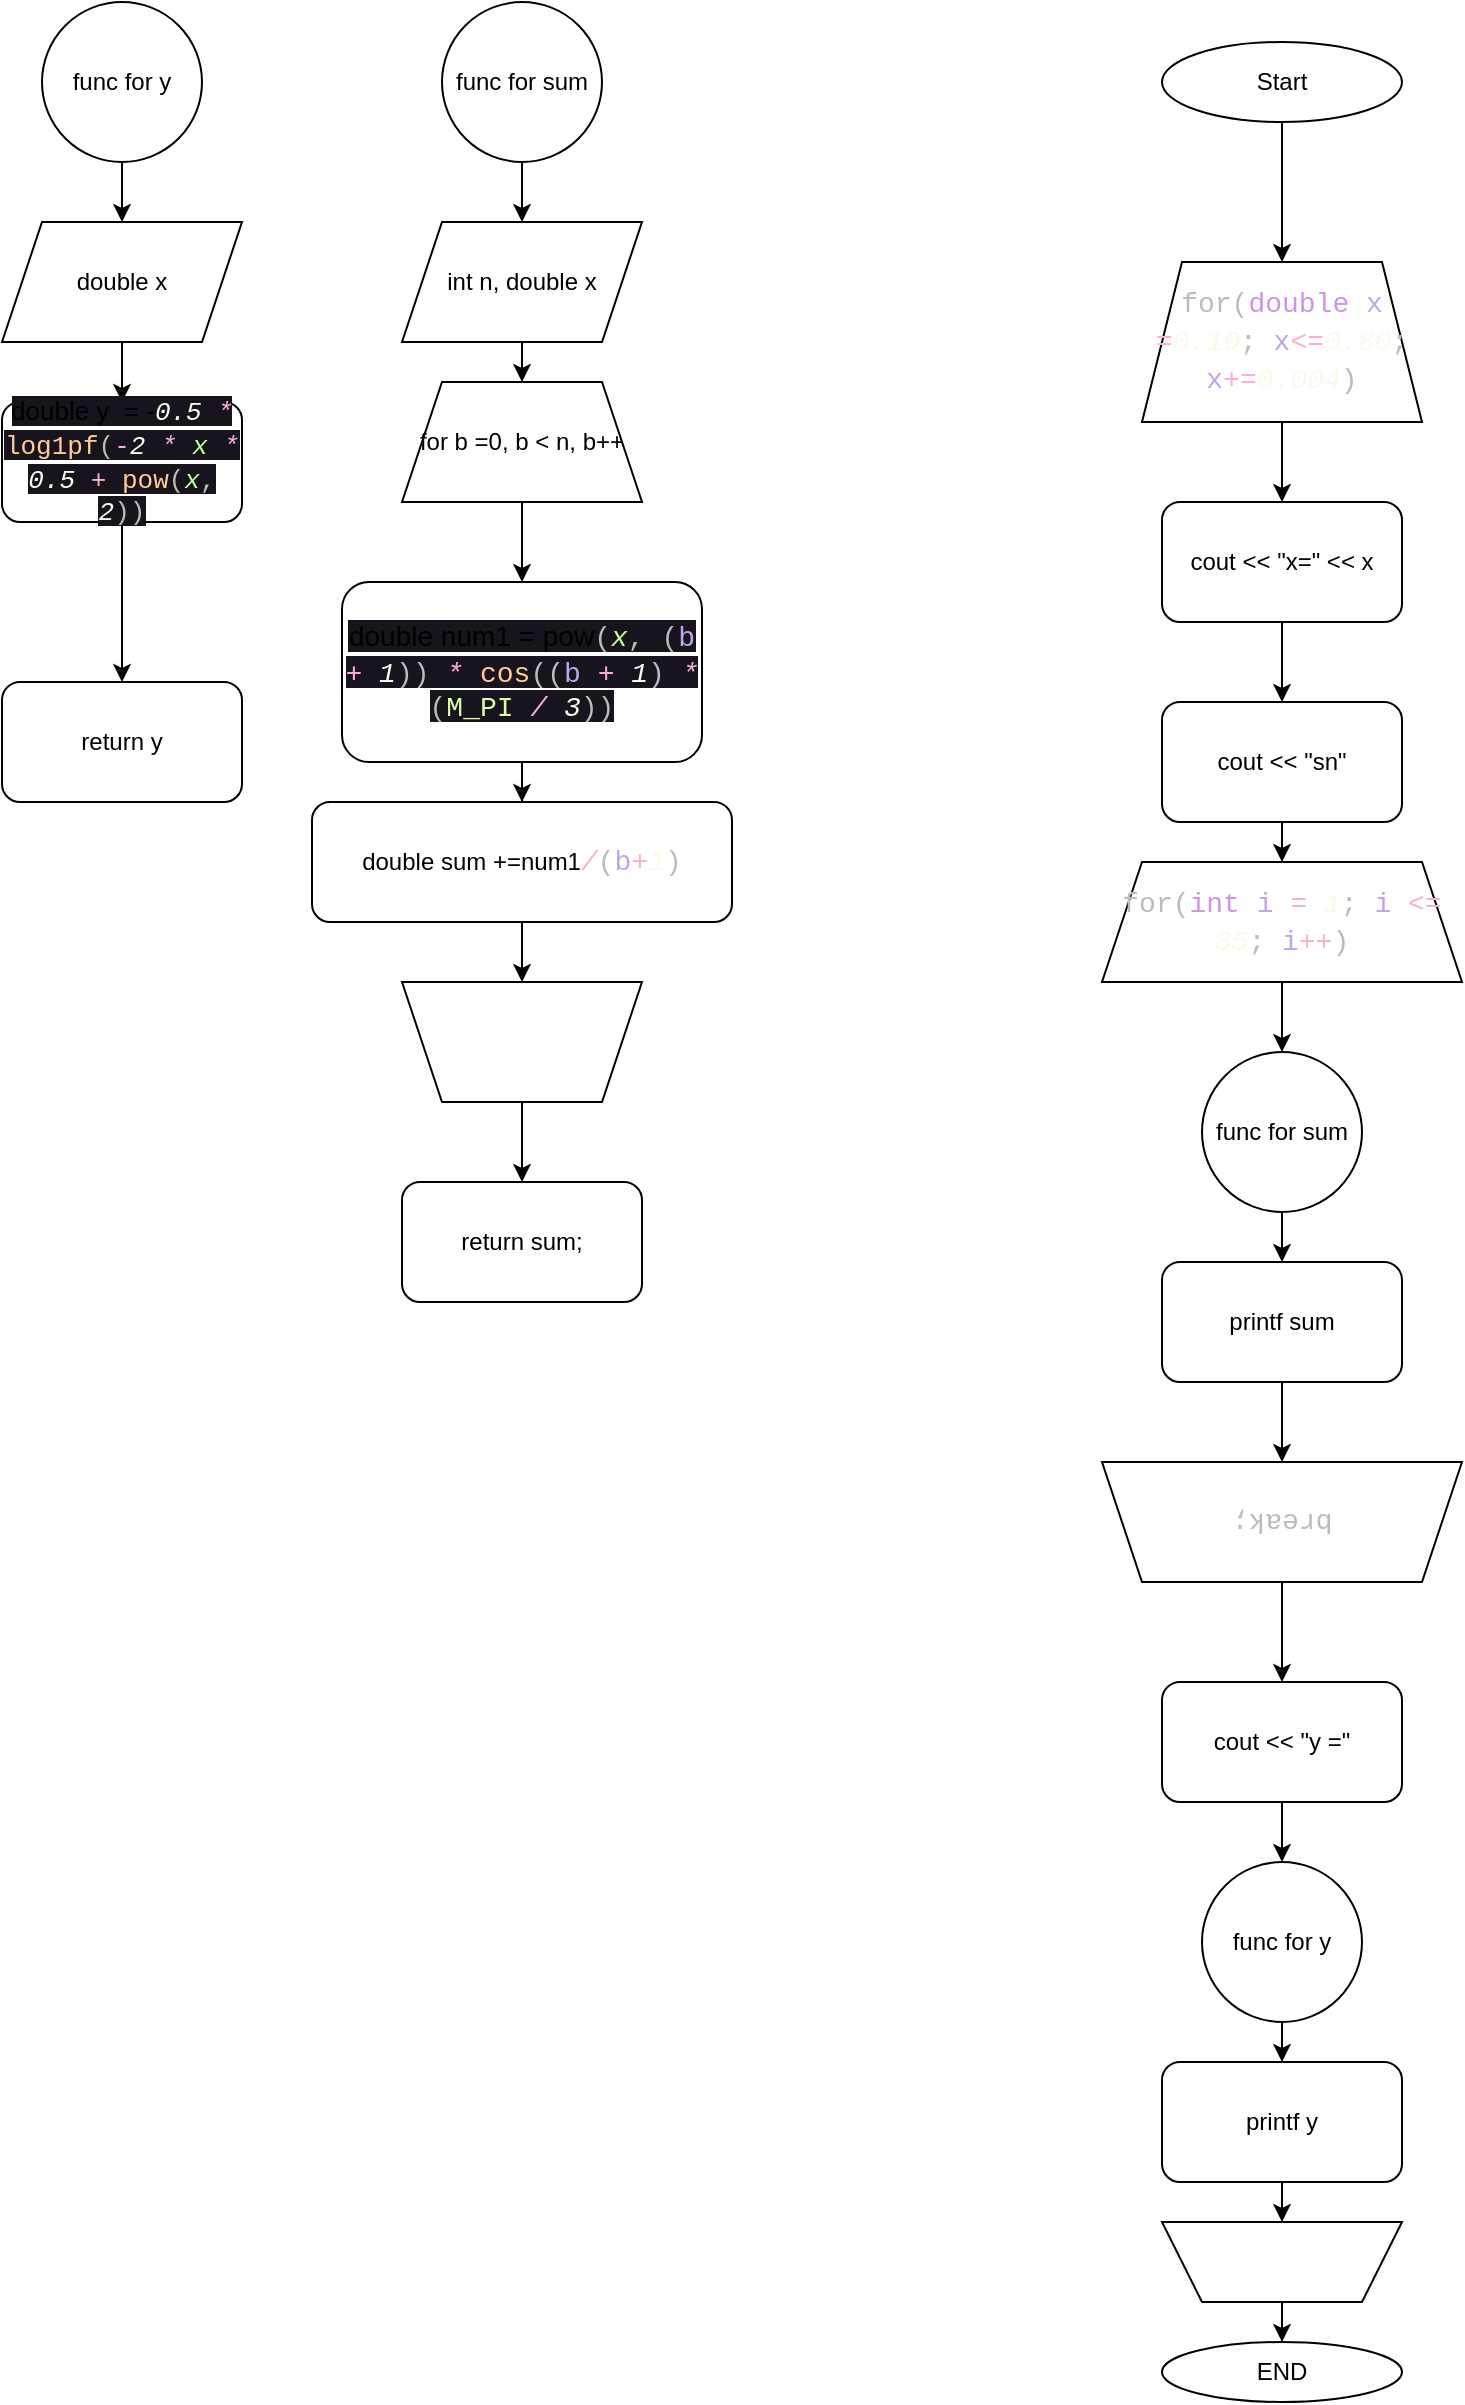 <mxfile version="21.7.5" type="device">
  <diagram name="Сторінка-1" id="pCvThVCGUNYpHz7dwZNn">
    <mxGraphModel dx="1036" dy="698" grid="1" gridSize="10" guides="1" tooltips="1" connect="1" arrows="1" fold="1" page="1" pageScale="1" pageWidth="827" pageHeight="1169" math="0" shadow="0">
      <root>
        <mxCell id="0" />
        <mxCell id="1" parent="0" />
        <mxCell id="_OMjM54HjGwO8rCLwbsG-3" value="" style="edgeStyle=orthogonalEdgeStyle;rounded=0;orthogonalLoop=1;jettySize=auto;html=1;" parent="1" source="_OMjM54HjGwO8rCLwbsG-1" target="_OMjM54HjGwO8rCLwbsG-2" edge="1">
          <mxGeometry relative="1" as="geometry" />
        </mxCell>
        <mxCell id="_OMjM54HjGwO8rCLwbsG-1" value="func for y" style="ellipse;whiteSpace=wrap;html=1;aspect=fixed;" parent="1" vertex="1">
          <mxGeometry x="40" y="20" width="80" height="80" as="geometry" />
        </mxCell>
        <mxCell id="_OMjM54HjGwO8rCLwbsG-5" value="" style="edgeStyle=orthogonalEdgeStyle;rounded=0;orthogonalLoop=1;jettySize=auto;html=1;" parent="1" source="_OMjM54HjGwO8rCLwbsG-2" target="_OMjM54HjGwO8rCLwbsG-4" edge="1">
          <mxGeometry relative="1" as="geometry" />
        </mxCell>
        <mxCell id="_OMjM54HjGwO8rCLwbsG-2" value="double x" style="shape=parallelogram;perimeter=parallelogramPerimeter;whiteSpace=wrap;html=1;fixedSize=1;" parent="1" vertex="1">
          <mxGeometry x="20" y="130" width="120" height="60" as="geometry" />
        </mxCell>
        <mxCell id="_OMjM54HjGwO8rCLwbsG-7" value="" style="edgeStyle=orthogonalEdgeStyle;rounded=0;orthogonalLoop=1;jettySize=auto;html=1;" parent="1" source="_OMjM54HjGwO8rCLwbsG-4" target="_OMjM54HjGwO8rCLwbsG-6" edge="1">
          <mxGeometry relative="1" as="geometry" />
        </mxCell>
        <mxCell id="_OMjM54HjGwO8rCLwbsG-4" value="&lt;font style=&quot;font-size: 13px; background-color: rgb(24, 20, 29);&quot;&gt;double y&amp;nbsp; =&amp;nbsp;-&lt;span style=&quot;font-family: Consolas, &amp;quot;Courier New&amp;quot;, monospace; color: rgb(247, 252, 233); font-style: italic;&quot;&gt;0.5&lt;/span&gt;&lt;span style=&quot;color: rgb(187, 187, 187); font-family: Consolas, &amp;quot;Courier New&amp;quot;, monospace;&quot;&gt; &lt;/span&gt;&lt;span style=&quot;font-family: Consolas, &amp;quot;Courier New&amp;quot;, monospace; color: rgb(250, 176, 203); font-style: italic;&quot;&gt;*&lt;/span&gt;&lt;span style=&quot;color: rgb(187, 187, 187); font-family: Consolas, &amp;quot;Courier New&amp;quot;, monospace;&quot;&gt; &lt;/span&gt;&lt;span style=&quot;font-family: Consolas, &amp;quot;Courier New&amp;quot;, monospace; color: rgb(255, 203, 154);&quot;&gt;log1pf&lt;/span&gt;&lt;span style=&quot;color: rgb(187, 187, 187); font-family: Consolas, &amp;quot;Courier New&amp;quot;, monospace;&quot;&gt;(&lt;/span&gt;&lt;span style=&quot;font-family: Consolas, &amp;quot;Courier New&amp;quot;, monospace; color: rgb(250, 176, 203); font-style: italic;&quot;&gt;-&lt;/span&gt;&lt;span style=&quot;font-family: Consolas, &amp;quot;Courier New&amp;quot;, monospace; color: rgb(247, 252, 233); font-style: italic;&quot;&gt;2&lt;/span&gt;&lt;span style=&quot;color: rgb(187, 187, 187); font-family: Consolas, &amp;quot;Courier New&amp;quot;, monospace;&quot;&gt; &lt;/span&gt;&lt;span style=&quot;font-family: Consolas, &amp;quot;Courier New&amp;quot;, monospace; color: rgb(250, 176, 203); font-style: italic;&quot;&gt;*&lt;/span&gt;&lt;span style=&quot;color: rgb(187, 187, 187); font-family: Consolas, &amp;quot;Courier New&amp;quot;, monospace;&quot;&gt; &lt;/span&gt;&lt;span style=&quot;font-family: Consolas, &amp;quot;Courier New&amp;quot;, monospace; color: rgb(183, 255, 154); font-style: italic;&quot;&gt;x&lt;/span&gt;&lt;span style=&quot;color: rgb(187, 187, 187); font-family: Consolas, &amp;quot;Courier New&amp;quot;, monospace;&quot;&gt; &lt;/span&gt;&lt;span style=&quot;font-family: Consolas, &amp;quot;Courier New&amp;quot;, monospace; color: rgb(250, 176, 203); font-style: italic;&quot;&gt;*&lt;/span&gt;&lt;span style=&quot;color: rgb(187, 187, 187); font-family: Consolas, &amp;quot;Courier New&amp;quot;, monospace;&quot;&gt; &lt;/span&gt;&lt;span style=&quot;font-family: Consolas, &amp;quot;Courier New&amp;quot;, monospace; color: rgb(247, 252, 233); font-style: italic;&quot;&gt;0.5&lt;/span&gt;&lt;span style=&quot;color: rgb(187, 187, 187); font-family: Consolas, &amp;quot;Courier New&amp;quot;, monospace;&quot;&gt; &lt;/span&gt;&lt;span style=&quot;font-family: Consolas, &amp;quot;Courier New&amp;quot;, monospace; color: rgb(250, 176, 203); font-style: italic;&quot;&gt;+&lt;/span&gt;&lt;span style=&quot;color: rgb(187, 187, 187); font-family: Consolas, &amp;quot;Courier New&amp;quot;, monospace;&quot;&gt; &lt;/span&gt;&lt;span style=&quot;font-family: Consolas, &amp;quot;Courier New&amp;quot;, monospace; color: rgb(255, 203, 154);&quot;&gt;pow&lt;/span&gt;&lt;span style=&quot;color: rgb(187, 187, 187); font-family: Consolas, &amp;quot;Courier New&amp;quot;, monospace;&quot;&gt;(&lt;/span&gt;&lt;span style=&quot;font-family: Consolas, &amp;quot;Courier New&amp;quot;, monospace; color: rgb(183, 255, 154); font-style: italic;&quot;&gt;x&lt;/span&gt;&lt;span style=&quot;color: rgb(187, 187, 187); font-family: Consolas, &amp;quot;Courier New&amp;quot;, monospace;&quot;&gt;, &lt;/span&gt;&lt;span style=&quot;font-family: Consolas, &amp;quot;Courier New&amp;quot;, monospace; color: rgb(247, 252, 233); font-style: italic;&quot;&gt;2&lt;/span&gt;&lt;span style=&quot;color: rgb(187, 187, 187); font-family: Consolas, &amp;quot;Courier New&amp;quot;, monospace;&quot;&gt;))&lt;/span&gt;&lt;/font&gt;" style="rounded=1;whiteSpace=wrap;html=1;" parent="1" vertex="1">
          <mxGeometry x="20" y="220" width="120" height="60" as="geometry" />
        </mxCell>
        <mxCell id="_OMjM54HjGwO8rCLwbsG-6" value="return y" style="whiteSpace=wrap;html=1;rounded=1;" parent="1" vertex="1">
          <mxGeometry x="20" y="360" width="120" height="60" as="geometry" />
        </mxCell>
        <mxCell id="_OMjM54HjGwO8rCLwbsG-10" value="" style="edgeStyle=orthogonalEdgeStyle;rounded=0;orthogonalLoop=1;jettySize=auto;html=1;" parent="1" source="_OMjM54HjGwO8rCLwbsG-8" target="_OMjM54HjGwO8rCLwbsG-9" edge="1">
          <mxGeometry relative="1" as="geometry" />
        </mxCell>
        <mxCell id="_OMjM54HjGwO8rCLwbsG-8" value="func for sum&lt;br&gt;" style="ellipse;whiteSpace=wrap;html=1;aspect=fixed;" parent="1" vertex="1">
          <mxGeometry x="240" y="20" width="80" height="80" as="geometry" />
        </mxCell>
        <mxCell id="_OMjM54HjGwO8rCLwbsG-12" value="" style="edgeStyle=orthogonalEdgeStyle;rounded=0;orthogonalLoop=1;jettySize=auto;html=1;" parent="1" source="_OMjM54HjGwO8rCLwbsG-9" target="_OMjM54HjGwO8rCLwbsG-11" edge="1">
          <mxGeometry relative="1" as="geometry" />
        </mxCell>
        <mxCell id="_OMjM54HjGwO8rCLwbsG-9" value="int n, double x" style="shape=parallelogram;perimeter=parallelogramPerimeter;whiteSpace=wrap;html=1;fixedSize=1;" parent="1" vertex="1">
          <mxGeometry x="220" y="130" width="120" height="60" as="geometry" />
        </mxCell>
        <mxCell id="_OMjM54HjGwO8rCLwbsG-14" value="" style="edgeStyle=orthogonalEdgeStyle;rounded=0;orthogonalLoop=1;jettySize=auto;html=1;" parent="1" source="_OMjM54HjGwO8rCLwbsG-11" target="_OMjM54HjGwO8rCLwbsG-13" edge="1">
          <mxGeometry relative="1" as="geometry" />
        </mxCell>
        <mxCell id="_OMjM54HjGwO8rCLwbsG-11" value="for b =0, b &amp;lt; n, b++" style="shape=trapezoid;perimeter=trapezoidPerimeter;whiteSpace=wrap;html=1;fixedSize=1;" parent="1" vertex="1">
          <mxGeometry x="220" y="210" width="120" height="60" as="geometry" />
        </mxCell>
        <mxCell id="_OMjM54HjGwO8rCLwbsG-16" value="" style="edgeStyle=orthogonalEdgeStyle;rounded=0;orthogonalLoop=1;jettySize=auto;html=1;" parent="1" source="_OMjM54HjGwO8rCLwbsG-13" target="_OMjM54HjGwO8rCLwbsG-15" edge="1">
          <mxGeometry relative="1" as="geometry" />
        </mxCell>
        <mxCell id="_OMjM54HjGwO8rCLwbsG-13" value="&lt;font style=&quot;font-size: 14px; background-color: rgb(24, 20, 29);&quot;&gt;double num1 =&amp;nbsp;pow&lt;span style=&quot;color: rgb(187, 187, 187); font-family: Consolas, &amp;quot;Courier New&amp;quot;, monospace;&quot;&gt;(&lt;/span&gt;&lt;span style=&quot;font-family: Consolas, &amp;quot;Courier New&amp;quot;, monospace; color: rgb(183, 255, 154); font-style: italic;&quot;&gt;x&lt;/span&gt;&lt;span style=&quot;color: rgb(187, 187, 187); font-family: Consolas, &amp;quot;Courier New&amp;quot;, monospace;&quot;&gt;, (&lt;/span&gt;&lt;span style=&quot;font-family: Consolas, &amp;quot;Courier New&amp;quot;, monospace; color: rgb(194, 165, 233);&quot;&gt;b&lt;/span&gt;&lt;span style=&quot;color: rgb(187, 187, 187); font-family: Consolas, &amp;quot;Courier New&amp;quot;, monospace;&quot;&gt; &lt;/span&gt;&lt;span style=&quot;font-family: Consolas, &amp;quot;Courier New&amp;quot;, monospace; color: rgb(250, 176, 203); font-style: italic;&quot;&gt;+&lt;/span&gt;&lt;span style=&quot;color: rgb(187, 187, 187); font-family: Consolas, &amp;quot;Courier New&amp;quot;, monospace;&quot;&gt; &lt;/span&gt;&lt;span style=&quot;font-family: Consolas, &amp;quot;Courier New&amp;quot;, monospace; color: rgb(247, 252, 233); font-style: italic;&quot;&gt;1&lt;/span&gt;&lt;span style=&quot;color: rgb(187, 187, 187); font-family: Consolas, &amp;quot;Courier New&amp;quot;, monospace;&quot;&gt;)) &lt;/span&gt;&lt;span style=&quot;font-family: Consolas, &amp;quot;Courier New&amp;quot;, monospace; color: rgb(250, 176, 203); font-style: italic;&quot;&gt;*&lt;/span&gt;&lt;span style=&quot;color: rgb(187, 187, 187); font-family: Consolas, &amp;quot;Courier New&amp;quot;, monospace;&quot;&gt; &lt;/span&gt;&lt;span style=&quot;font-family: Consolas, &amp;quot;Courier New&amp;quot;, monospace; color: rgb(255, 203, 154);&quot;&gt;cos&lt;/span&gt;&lt;span style=&quot;color: rgb(187, 187, 187); font-family: Consolas, &amp;quot;Courier New&amp;quot;, monospace;&quot;&gt;((&lt;/span&gt;&lt;span style=&quot;font-family: Consolas, &amp;quot;Courier New&amp;quot;, monospace; color: rgb(194, 165, 233);&quot;&gt;b&lt;/span&gt;&lt;span style=&quot;color: rgb(187, 187, 187); font-family: Consolas, &amp;quot;Courier New&amp;quot;, monospace;&quot;&gt; &lt;/span&gt;&lt;span style=&quot;font-family: Consolas, &amp;quot;Courier New&amp;quot;, monospace; color: rgb(250, 176, 203); font-style: italic;&quot;&gt;+&lt;/span&gt;&lt;span style=&quot;color: rgb(187, 187, 187); font-family: Consolas, &amp;quot;Courier New&amp;quot;, monospace;&quot;&gt; &lt;/span&gt;&lt;span style=&quot;font-family: Consolas, &amp;quot;Courier New&amp;quot;, monospace; color: rgb(247, 252, 233); font-style: italic;&quot;&gt;1&lt;/span&gt;&lt;span style=&quot;color: rgb(187, 187, 187); font-family: Consolas, &amp;quot;Courier New&amp;quot;, monospace;&quot;&gt;) &lt;/span&gt;&lt;span style=&quot;font-family: Consolas, &amp;quot;Courier New&amp;quot;, monospace; color: rgb(250, 176, 203); font-style: italic;&quot;&gt;*&lt;/span&gt;&lt;span style=&quot;color: rgb(187, 187, 187); font-family: Consolas, &amp;quot;Courier New&amp;quot;, monospace;&quot;&gt; (&lt;/span&gt;&lt;span style=&quot;font-family: Consolas, &amp;quot;Courier New&amp;quot;, monospace; color: rgb(218, 251, 172);&quot;&gt;M_PI&lt;/span&gt;&lt;span style=&quot;color: rgb(187, 187, 187); font-family: Consolas, &amp;quot;Courier New&amp;quot;, monospace;&quot;&gt; &lt;/span&gt;&lt;span style=&quot;font-family: Consolas, &amp;quot;Courier New&amp;quot;, monospace; color: rgb(250, 176, 203); font-style: italic;&quot;&gt;/&lt;/span&gt;&lt;span style=&quot;color: rgb(187, 187, 187); font-family: Consolas, &amp;quot;Courier New&amp;quot;, monospace;&quot;&gt; &lt;/span&gt;&lt;span style=&quot;font-family: Consolas, &amp;quot;Courier New&amp;quot;, monospace; color: rgb(247, 252, 233); font-style: italic;&quot;&gt;3&lt;/span&gt;&lt;span style=&quot;color: rgb(187, 187, 187); font-family: Consolas, &amp;quot;Courier New&amp;quot;, monospace;&quot;&gt;))&lt;/span&gt;&lt;/font&gt;" style="rounded=1;whiteSpace=wrap;html=1;" parent="1" vertex="1">
          <mxGeometry x="190" y="310" width="180" height="90" as="geometry" />
        </mxCell>
        <mxCell id="_OMjM54HjGwO8rCLwbsG-27" value="" style="edgeStyle=orthogonalEdgeStyle;rounded=0;orthogonalLoop=1;jettySize=auto;html=1;" parent="1" source="_OMjM54HjGwO8rCLwbsG-15" target="_OMjM54HjGwO8rCLwbsG-26" edge="1">
          <mxGeometry relative="1" as="geometry" />
        </mxCell>
        <mxCell id="_OMjM54HjGwO8rCLwbsG-15" value="double sum +=num1&lt;span style=&quot;font-family: Consolas, &amp;quot;Courier New&amp;quot;, monospace; font-size: 14px; color: rgb(250, 176, 203); font-style: italic;&quot;&gt;/&lt;/span&gt;&lt;span style=&quot;color: rgb(187, 187, 187); font-family: Consolas, &amp;quot;Courier New&amp;quot;, monospace; font-size: 14px;&quot;&gt;(&lt;/span&gt;&lt;span style=&quot;font-family: Consolas, &amp;quot;Courier New&amp;quot;, monospace; font-size: 14px; color: rgb(194, 165, 233);&quot;&gt;b&lt;/span&gt;&lt;span style=&quot;font-family: Consolas, &amp;quot;Courier New&amp;quot;, monospace; font-size: 14px; color: rgb(250, 176, 203); font-style: italic;&quot;&gt;+&lt;/span&gt;&lt;span style=&quot;font-family: Consolas, &amp;quot;Courier New&amp;quot;, monospace; font-size: 14px; color: rgb(247, 252, 233); font-style: italic;&quot;&gt;1&lt;/span&gt;&lt;span style=&quot;color: rgb(187, 187, 187); font-family: Consolas, &amp;quot;Courier New&amp;quot;, monospace; font-size: 14px;&quot;&gt;)&lt;/span&gt;" style="rounded=1;whiteSpace=wrap;html=1;" parent="1" vertex="1">
          <mxGeometry x="175" y="420" width="210" height="60" as="geometry" />
        </mxCell>
        <mxCell id="_OMjM54HjGwO8rCLwbsG-31" value="" style="edgeStyle=orthogonalEdgeStyle;rounded=0;orthogonalLoop=1;jettySize=auto;html=1;" parent="1" source="_OMjM54HjGwO8rCLwbsG-17" target="_OMjM54HjGwO8rCLwbsG-30" edge="1">
          <mxGeometry relative="1" as="geometry" />
        </mxCell>
        <mxCell id="_OMjM54HjGwO8rCLwbsG-17" value="Start" style="ellipse;whiteSpace=wrap;html=1;" parent="1" vertex="1">
          <mxGeometry x="600" y="40" width="120" height="40" as="geometry" />
        </mxCell>
        <mxCell id="_OMjM54HjGwO8rCLwbsG-22" value="return sum;" style="whiteSpace=wrap;html=1;rounded=1;" parent="1" vertex="1">
          <mxGeometry x="220" y="610" width="120" height="60" as="geometry" />
        </mxCell>
        <mxCell id="_OMjM54HjGwO8rCLwbsG-28" value="" style="edgeStyle=orthogonalEdgeStyle;rounded=0;orthogonalLoop=1;jettySize=auto;html=1;" parent="1" source="_OMjM54HjGwO8rCLwbsG-26" target="_OMjM54HjGwO8rCLwbsG-22" edge="1">
          <mxGeometry relative="1" as="geometry" />
        </mxCell>
        <mxCell id="_OMjM54HjGwO8rCLwbsG-26" value="" style="shape=trapezoid;perimeter=trapezoidPerimeter;whiteSpace=wrap;html=1;fixedSize=1;rotation=-180;" parent="1" vertex="1">
          <mxGeometry x="220" y="510" width="120" height="60" as="geometry" />
        </mxCell>
        <mxCell id="_OMjM54HjGwO8rCLwbsG-33" value="" style="edgeStyle=orthogonalEdgeStyle;rounded=0;orthogonalLoop=1;jettySize=auto;html=1;" parent="1" source="_OMjM54HjGwO8rCLwbsG-30" target="_OMjM54HjGwO8rCLwbsG-32" edge="1">
          <mxGeometry relative="1" as="geometry" />
        </mxCell>
        <mxCell id="_OMjM54HjGwO8rCLwbsG-30" value="&lt;div style=&quot;color: rgb(187, 187, 187); font-family: Consolas, &amp;quot;Courier New&amp;quot;, monospace; font-size: 14px; line-height: 19px;&quot;&gt;for(&lt;span style=&quot;color: rgb(209, 147, 228);&quot;&gt;double&lt;/span&gt; &lt;span style=&quot;color: rgb(194, 165, 233);&quot;&gt;x&lt;/span&gt; &lt;span style=&quot;color: rgb(250, 176, 203); font-style: italic;&quot;&gt;=&lt;/span&gt;&lt;span style=&quot;color: rgb(247, 252, 233); font-style: italic;&quot;&gt;0.10&lt;/span&gt;; &lt;span style=&quot;color: rgb(194, 165, 233);&quot;&gt;x&lt;/span&gt;&lt;span style=&quot;color: rgb(250, 176, 203); font-style: italic;&quot;&gt;&amp;lt;=&lt;/span&gt;&lt;span style=&quot;color: rgb(247, 252, 233); font-style: italic;&quot;&gt;0.80&lt;/span&gt;; &lt;span style=&quot;color: rgb(194, 165, 233);&quot;&gt;x&lt;/span&gt;&lt;span style=&quot;color: rgb(250, 176, 203); font-style: italic;&quot;&gt;+=&lt;/span&gt;&lt;span style=&quot;color: rgb(247, 252, 233); font-style: italic;&quot;&gt;0.004&lt;/span&gt;)&lt;/div&gt;" style="shape=trapezoid;perimeter=trapezoidPerimeter;whiteSpace=wrap;html=1;fixedSize=1;" parent="1" vertex="1">
          <mxGeometry x="590" y="150" width="140" height="80" as="geometry" />
        </mxCell>
        <mxCell id="_OMjM54HjGwO8rCLwbsG-35" value="" style="edgeStyle=orthogonalEdgeStyle;rounded=0;orthogonalLoop=1;jettySize=auto;html=1;" parent="1" source="_OMjM54HjGwO8rCLwbsG-32" target="_OMjM54HjGwO8rCLwbsG-34" edge="1">
          <mxGeometry relative="1" as="geometry" />
        </mxCell>
        <mxCell id="_OMjM54HjGwO8rCLwbsG-32" value="cout &amp;lt;&amp;lt; &quot;x=&quot; &amp;lt;&amp;lt; x" style="rounded=1;whiteSpace=wrap;html=1;" parent="1" vertex="1">
          <mxGeometry x="600" y="270" width="120" height="60" as="geometry" />
        </mxCell>
        <mxCell id="_OMjM54HjGwO8rCLwbsG-37" value="" style="edgeStyle=orthogonalEdgeStyle;rounded=0;orthogonalLoop=1;jettySize=auto;html=1;" parent="1" source="_OMjM54HjGwO8rCLwbsG-34" target="_OMjM54HjGwO8rCLwbsG-36" edge="1">
          <mxGeometry relative="1" as="geometry" />
        </mxCell>
        <mxCell id="_OMjM54HjGwO8rCLwbsG-34" value="cout &amp;lt;&amp;lt; &quot;sn&quot;" style="whiteSpace=wrap;html=1;rounded=1;" parent="1" vertex="1">
          <mxGeometry x="600" y="370" width="120" height="60" as="geometry" />
        </mxCell>
        <mxCell id="_OMjM54HjGwO8rCLwbsG-39" value="" style="edgeStyle=orthogonalEdgeStyle;rounded=0;orthogonalLoop=1;jettySize=auto;html=1;" parent="1" source="_OMjM54HjGwO8rCLwbsG-36" target="_OMjM54HjGwO8rCLwbsG-38" edge="1">
          <mxGeometry relative="1" as="geometry" />
        </mxCell>
        <mxCell id="_OMjM54HjGwO8rCLwbsG-36" value="&lt;div style=&quot;color: rgb(187, 187, 187); font-family: Consolas, &amp;quot;Courier New&amp;quot;, monospace; font-size: 14px; line-height: 19px;&quot;&gt;for(&lt;span style=&quot;color: rgb(209, 147, 228);&quot;&gt;int&lt;/span&gt; &lt;span style=&quot;color: rgb(194, 165, 233);&quot;&gt;i&lt;/span&gt; &lt;span style=&quot;color: rgb(250, 176, 203); font-style: italic;&quot;&gt;=&lt;/span&gt; &lt;span style=&quot;color: rgb(247, 252, 233); font-style: italic;&quot;&gt;1&lt;/span&gt;; &lt;span style=&quot;color: rgb(194, 165, 233);&quot;&gt;i&lt;/span&gt; &lt;span style=&quot;color: rgb(250, 176, 203); font-style: italic;&quot;&gt;&amp;lt;=&lt;/span&gt; &lt;span style=&quot;color: rgb(247, 252, 233); font-style: italic;&quot;&gt;35&lt;/span&gt;; &lt;span style=&quot;color: rgb(194, 165, 233);&quot;&gt;i&lt;/span&gt;&lt;span style=&quot;color: rgb(250, 176, 203); font-style: italic;&quot;&gt;++&lt;/span&gt;)&lt;/div&gt;" style="shape=trapezoid;perimeter=trapezoidPerimeter;whiteSpace=wrap;html=1;fixedSize=1;" parent="1" vertex="1">
          <mxGeometry x="570" y="450" width="180" height="60" as="geometry" />
        </mxCell>
        <mxCell id="_OMjM54HjGwO8rCLwbsG-50" value="" style="edgeStyle=orthogonalEdgeStyle;rounded=0;orthogonalLoop=1;jettySize=auto;html=1;" parent="1" source="_OMjM54HjGwO8rCLwbsG-38" target="_OMjM54HjGwO8rCLwbsG-49" edge="1">
          <mxGeometry relative="1" as="geometry" />
        </mxCell>
        <mxCell id="_OMjM54HjGwO8rCLwbsG-38" value="func for sum" style="ellipse;whiteSpace=wrap;html=1;" parent="1" vertex="1">
          <mxGeometry x="620" y="545" width="80" height="80" as="geometry" />
        </mxCell>
        <mxCell id="_OMjM54HjGwO8rCLwbsG-43" value="" style="edgeStyle=orthogonalEdgeStyle;rounded=0;orthogonalLoop=1;jettySize=auto;html=1;" parent="1" target="_OMjM54HjGwO8rCLwbsG-42" edge="1">
          <mxGeometry relative="1" as="geometry">
            <mxPoint x="660" y="790" as="sourcePoint" />
          </mxGeometry>
        </mxCell>
        <mxCell id="_OMjM54HjGwO8rCLwbsG-46" value="" style="edgeStyle=orthogonalEdgeStyle;rounded=0;orthogonalLoop=1;jettySize=auto;html=1;" parent="1" source="_OMjM54HjGwO8rCLwbsG-42" target="_OMjM54HjGwO8rCLwbsG-45" edge="1">
          <mxGeometry relative="1" as="geometry" />
        </mxCell>
        <mxCell id="_OMjM54HjGwO8rCLwbsG-42" value="&lt;div style=&quot;color: rgb(187, 187, 187); font-family: Consolas, &amp;quot;Courier New&amp;quot;, monospace; font-size: 14px; line-height: 19px;&quot;&gt;break;&lt;/div&gt;" style="shape=trapezoid;perimeter=trapezoidPerimeter;whiteSpace=wrap;html=1;fixedSize=1;rotation=-180;" parent="1" vertex="1">
          <mxGeometry x="570" y="750" width="180" height="60" as="geometry" />
        </mxCell>
        <mxCell id="_OMjM54HjGwO8rCLwbsG-48" value="" style="edgeStyle=orthogonalEdgeStyle;rounded=0;orthogonalLoop=1;jettySize=auto;html=1;" parent="1" source="_OMjM54HjGwO8rCLwbsG-45" target="_OMjM54HjGwO8rCLwbsG-47" edge="1">
          <mxGeometry relative="1" as="geometry" />
        </mxCell>
        <mxCell id="_OMjM54HjGwO8rCLwbsG-45" value="cout &amp;lt;&amp;lt; &quot;y =&quot;" style="rounded=1;whiteSpace=wrap;html=1;" parent="1" vertex="1">
          <mxGeometry x="600" y="860" width="120" height="60" as="geometry" />
        </mxCell>
        <mxCell id="_OMjM54HjGwO8rCLwbsG-53" value="" style="edgeStyle=orthogonalEdgeStyle;rounded=0;orthogonalLoop=1;jettySize=auto;html=1;" parent="1" source="_OMjM54HjGwO8rCLwbsG-47" target="_OMjM54HjGwO8rCLwbsG-52" edge="1">
          <mxGeometry relative="1" as="geometry" />
        </mxCell>
        <mxCell id="_OMjM54HjGwO8rCLwbsG-47" value="func for y" style="ellipse;whiteSpace=wrap;html=1;rounded=1;" parent="1" vertex="1">
          <mxGeometry x="620" y="950" width="80" height="80" as="geometry" />
        </mxCell>
        <mxCell id="_OMjM54HjGwO8rCLwbsG-51" value="" style="edgeStyle=orthogonalEdgeStyle;rounded=0;orthogonalLoop=1;jettySize=auto;html=1;" parent="1" source="_OMjM54HjGwO8rCLwbsG-49" target="_OMjM54HjGwO8rCLwbsG-42" edge="1">
          <mxGeometry relative="1" as="geometry" />
        </mxCell>
        <mxCell id="_OMjM54HjGwO8rCLwbsG-49" value="printf sum" style="rounded=1;whiteSpace=wrap;html=1;" parent="1" vertex="1">
          <mxGeometry x="600" y="650" width="120" height="60" as="geometry" />
        </mxCell>
        <mxCell id="_OMjM54HjGwO8rCLwbsG-55" value="" style="edgeStyle=orthogonalEdgeStyle;rounded=0;orthogonalLoop=1;jettySize=auto;html=1;" parent="1" source="_OMjM54HjGwO8rCLwbsG-52" target="_OMjM54HjGwO8rCLwbsG-54" edge="1">
          <mxGeometry relative="1" as="geometry" />
        </mxCell>
        <mxCell id="_OMjM54HjGwO8rCLwbsG-52" value="printf y" style="rounded=1;whiteSpace=wrap;html=1;" parent="1" vertex="1">
          <mxGeometry x="600" y="1050" width="120" height="60" as="geometry" />
        </mxCell>
        <mxCell id="_OMjM54HjGwO8rCLwbsG-57" value="" style="edgeStyle=orthogonalEdgeStyle;rounded=0;orthogonalLoop=1;jettySize=auto;html=1;" parent="1" source="_OMjM54HjGwO8rCLwbsG-54" target="_OMjM54HjGwO8rCLwbsG-56" edge="1">
          <mxGeometry relative="1" as="geometry" />
        </mxCell>
        <mxCell id="_OMjM54HjGwO8rCLwbsG-54" value="" style="shape=trapezoid;perimeter=trapezoidPerimeter;whiteSpace=wrap;html=1;fixedSize=1;rotation=-180;" parent="1" vertex="1">
          <mxGeometry x="600" y="1130" width="120" height="40" as="geometry" />
        </mxCell>
        <mxCell id="_OMjM54HjGwO8rCLwbsG-56" value="END" style="ellipse;whiteSpace=wrap;html=1;" parent="1" vertex="1">
          <mxGeometry x="600" y="1190" width="120" height="30" as="geometry" />
        </mxCell>
      </root>
    </mxGraphModel>
  </diagram>
</mxfile>
